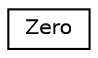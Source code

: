 digraph "Graphical Class Hierarchy"
{
  edge [fontname="Helvetica",fontsize="10",labelfontname="Helvetica",labelfontsize="10"];
  node [fontname="Helvetica",fontsize="10",shape=record];
  rankdir="LR";
  Node0 [label="Zero",height=0.2,width=0.4,color="black", fillcolor="white", style="filled",URL="$struct_zero.html"];
}
